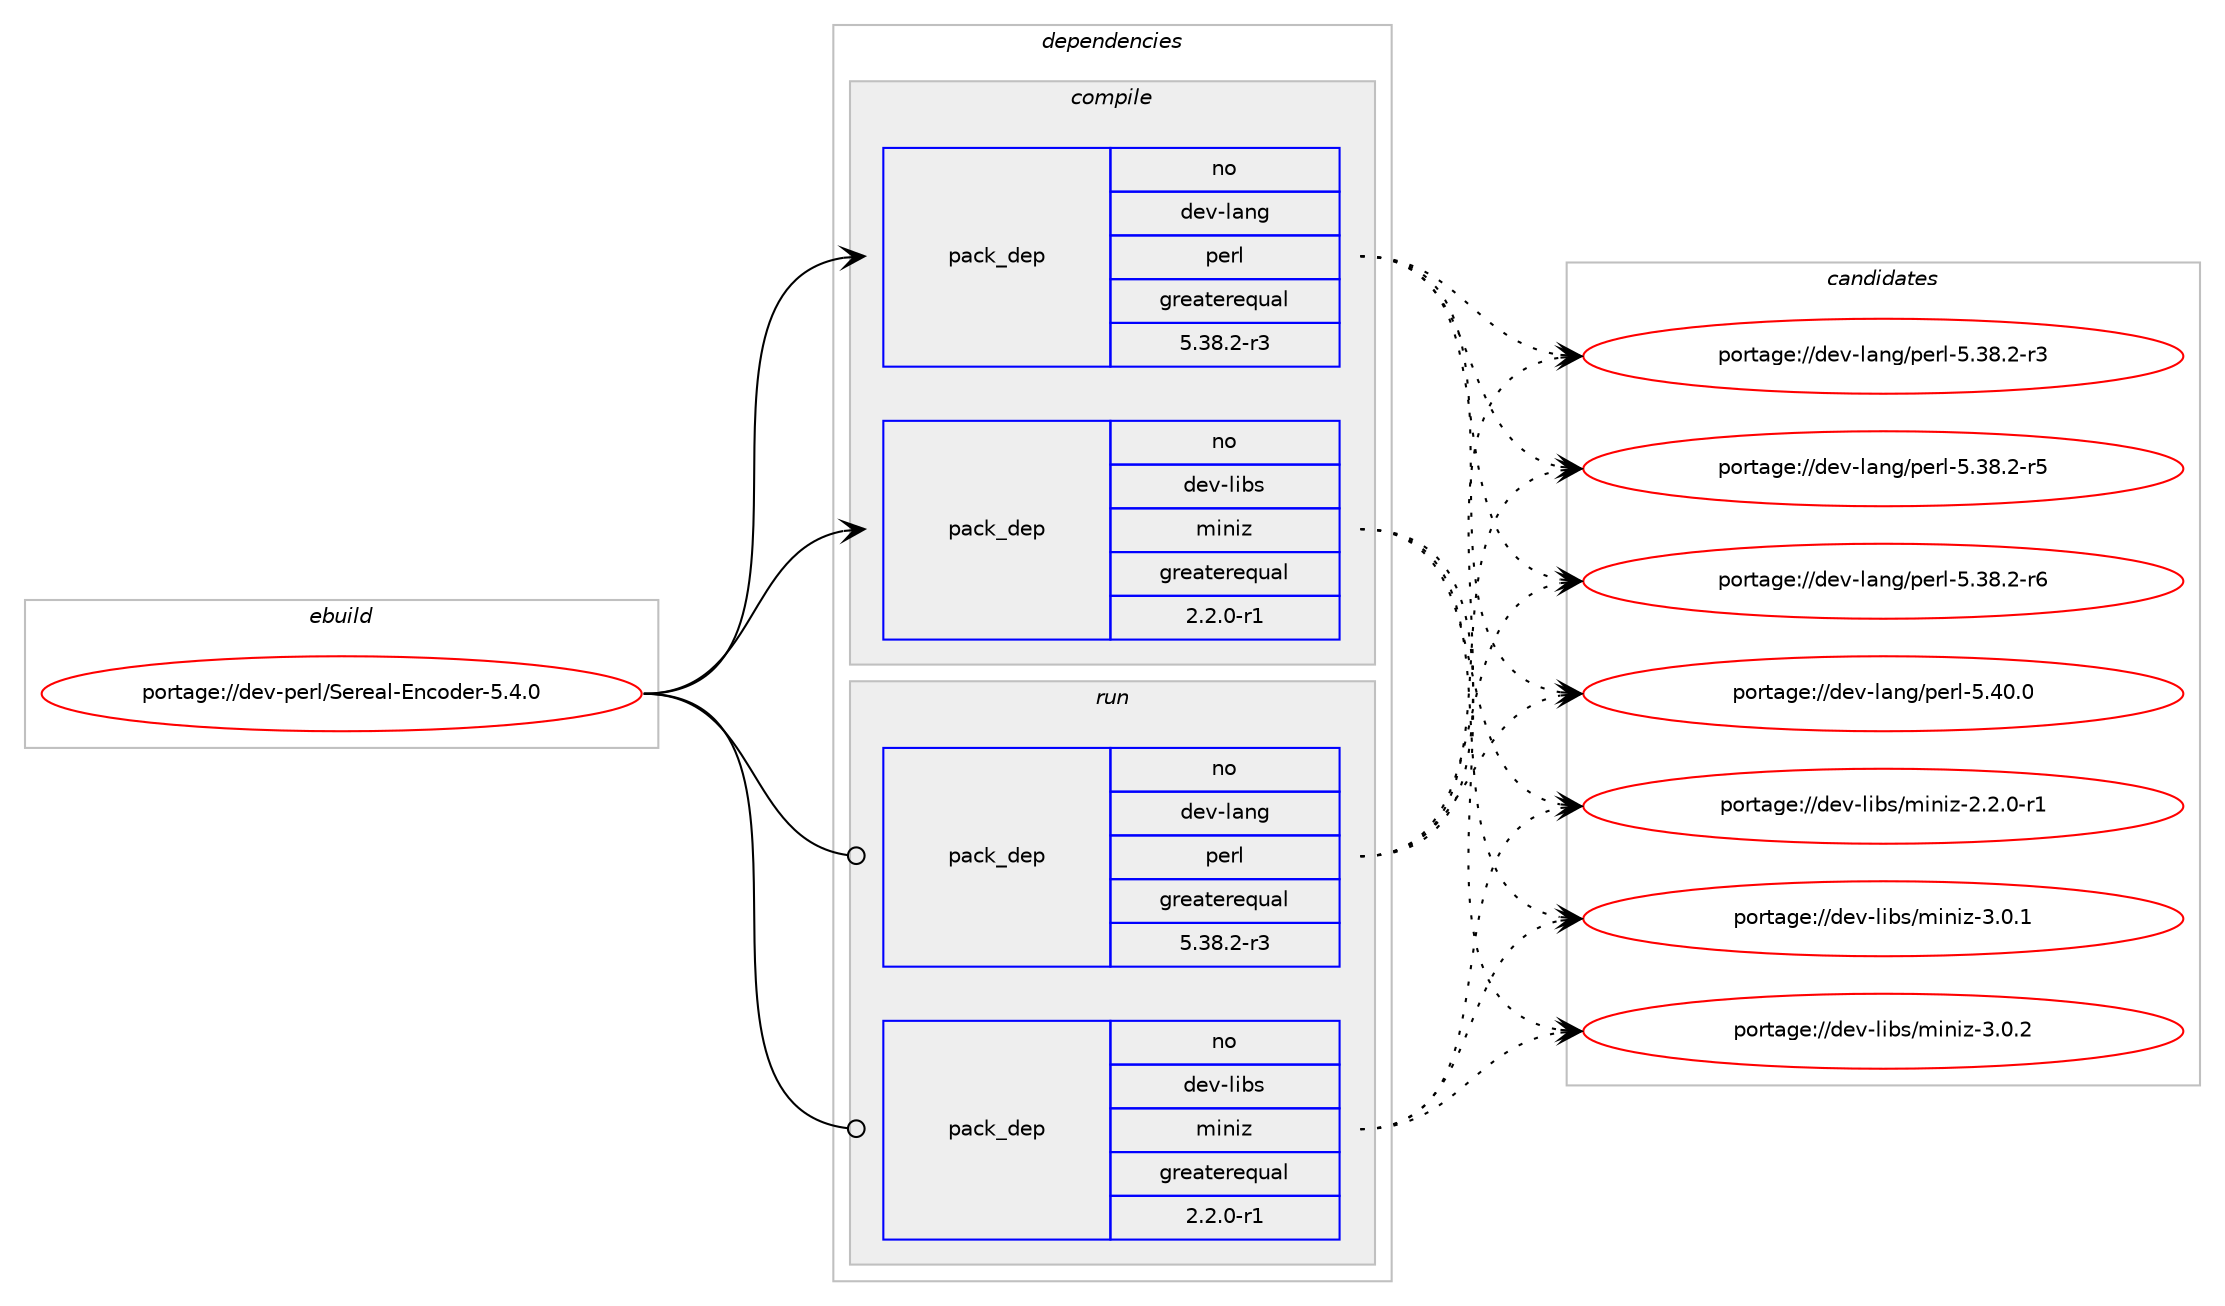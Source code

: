 digraph prolog {

# *************
# Graph options
# *************

newrank=true;
concentrate=true;
compound=true;
graph [rankdir=LR,fontname=Helvetica,fontsize=10,ranksep=1.5];#, ranksep=2.5, nodesep=0.2];
edge  [arrowhead=vee];
node  [fontname=Helvetica,fontsize=10];

# **********
# The ebuild
# **********

subgraph cluster_leftcol {
color=gray;
rank=same;
label=<<i>ebuild</i>>;
id [label="portage://dev-perl/Sereal-Encoder-5.4.0", color=red, width=4, href="../dev-perl/Sereal-Encoder-5.4.0.svg"];
}

# ****************
# The dependencies
# ****************

subgraph cluster_midcol {
color=gray;
label=<<i>dependencies</i>>;
subgraph cluster_compile {
fillcolor="#eeeeee";
style=filled;
label=<<i>compile</i>>;
# *** BEGIN UNKNOWN DEPENDENCY TYPE (TODO) ***
# id -> package_dependency(portage://dev-perl/Sereal-Encoder-5.4.0,install,no,app-arch,csnappy,none,[,,],any_same_slot,[])
# *** END UNKNOWN DEPENDENCY TYPE (TODO) ***

# *** BEGIN UNKNOWN DEPENDENCY TYPE (TODO) ***
# id -> package_dependency(portage://dev-perl/Sereal-Encoder-5.4.0,install,no,app-arch,zstd,none,[,,],any_same_slot,[])
# *** END UNKNOWN DEPENDENCY TYPE (TODO) ***

subgraph pack38036 {
dependency68377 [label=<<TABLE BORDER="0" CELLBORDER="1" CELLSPACING="0" CELLPADDING="4" WIDTH="220"><TR><TD ROWSPAN="6" CELLPADDING="30">pack_dep</TD></TR><TR><TD WIDTH="110">no</TD></TR><TR><TD>dev-lang</TD></TR><TR><TD>perl</TD></TR><TR><TD>greaterequal</TD></TR><TR><TD>5.38.2-r3</TD></TR></TABLE>>, shape=none, color=blue];
}
id:e -> dependency68377:w [weight=20,style="solid",arrowhead="vee"];
subgraph pack38037 {
dependency68378 [label=<<TABLE BORDER="0" CELLBORDER="1" CELLSPACING="0" CELLPADDING="4" WIDTH="220"><TR><TD ROWSPAN="6" CELLPADDING="30">pack_dep</TD></TR><TR><TD WIDTH="110">no</TD></TR><TR><TD>dev-libs</TD></TR><TR><TD>miniz</TD></TR><TR><TD>greaterequal</TD></TR><TR><TD>2.2.0-r1</TD></TR></TABLE>>, shape=none, color=blue];
}
id:e -> dependency68378:w [weight=20,style="solid",arrowhead="vee"];
}
subgraph cluster_compileandrun {
fillcolor="#eeeeee";
style=filled;
label=<<i>compile and run</i>>;
}
subgraph cluster_run {
fillcolor="#eeeeee";
style=filled;
label=<<i>run</i>>;
# *** BEGIN UNKNOWN DEPENDENCY TYPE (TODO) ***
# id -> package_dependency(portage://dev-perl/Sereal-Encoder-5.4.0,run,no,app-arch,csnappy,none,[,,],any_same_slot,[])
# *** END UNKNOWN DEPENDENCY TYPE (TODO) ***

# *** BEGIN UNKNOWN DEPENDENCY TYPE (TODO) ***
# id -> package_dependency(portage://dev-perl/Sereal-Encoder-5.4.0,run,no,app-arch,zstd,none,[,,],any_same_slot,[])
# *** END UNKNOWN DEPENDENCY TYPE (TODO) ***

subgraph pack38038 {
dependency68379 [label=<<TABLE BORDER="0" CELLBORDER="1" CELLSPACING="0" CELLPADDING="4" WIDTH="220"><TR><TD ROWSPAN="6" CELLPADDING="30">pack_dep</TD></TR><TR><TD WIDTH="110">no</TD></TR><TR><TD>dev-lang</TD></TR><TR><TD>perl</TD></TR><TR><TD>greaterequal</TD></TR><TR><TD>5.38.2-r3</TD></TR></TABLE>>, shape=none, color=blue];
}
id:e -> dependency68379:w [weight=20,style="solid",arrowhead="odot"];
# *** BEGIN UNKNOWN DEPENDENCY TYPE (TODO) ***
# id -> package_dependency(portage://dev-perl/Sereal-Encoder-5.4.0,run,no,dev-lang,perl,none,[,,],any_same_slot,[])
# *** END UNKNOWN DEPENDENCY TYPE (TODO) ***

subgraph pack38039 {
dependency68380 [label=<<TABLE BORDER="0" CELLBORDER="1" CELLSPACING="0" CELLPADDING="4" WIDTH="220"><TR><TD ROWSPAN="6" CELLPADDING="30">pack_dep</TD></TR><TR><TD WIDTH="110">no</TD></TR><TR><TD>dev-libs</TD></TR><TR><TD>miniz</TD></TR><TR><TD>greaterequal</TD></TR><TR><TD>2.2.0-r1</TD></TR></TABLE>>, shape=none, color=blue];
}
id:e -> dependency68380:w [weight=20,style="solid",arrowhead="odot"];
# *** BEGIN UNKNOWN DEPENDENCY TYPE (TODO) ***
# id -> package_dependency(portage://dev-perl/Sereal-Encoder-5.4.0,run,no,virtual,perl-XSLoader,none,[,,],[],[])
# *** END UNKNOWN DEPENDENCY TYPE (TODO) ***

}
}

# **************
# The candidates
# **************

subgraph cluster_choices {
rank=same;
color=gray;
label=<<i>candidates</i>>;

subgraph choice38036 {
color=black;
nodesep=1;
choice100101118451089711010347112101114108455346515646504511451 [label="portage://dev-lang/perl-5.38.2-r3", color=red, width=4,href="../dev-lang/perl-5.38.2-r3.svg"];
choice100101118451089711010347112101114108455346515646504511453 [label="portage://dev-lang/perl-5.38.2-r5", color=red, width=4,href="../dev-lang/perl-5.38.2-r5.svg"];
choice100101118451089711010347112101114108455346515646504511454 [label="portage://dev-lang/perl-5.38.2-r6", color=red, width=4,href="../dev-lang/perl-5.38.2-r6.svg"];
choice10010111845108971101034711210111410845534652484648 [label="portage://dev-lang/perl-5.40.0", color=red, width=4,href="../dev-lang/perl-5.40.0.svg"];
dependency68377:e -> choice100101118451089711010347112101114108455346515646504511451:w [style=dotted,weight="100"];
dependency68377:e -> choice100101118451089711010347112101114108455346515646504511453:w [style=dotted,weight="100"];
dependency68377:e -> choice100101118451089711010347112101114108455346515646504511454:w [style=dotted,weight="100"];
dependency68377:e -> choice10010111845108971101034711210111410845534652484648:w [style=dotted,weight="100"];
}
subgraph choice38037 {
color=black;
nodesep=1;
choice1001011184510810598115471091051101051224550465046484511449 [label="portage://dev-libs/miniz-2.2.0-r1", color=red, width=4,href="../dev-libs/miniz-2.2.0-r1.svg"];
choice100101118451081059811547109105110105122455146484649 [label="portage://dev-libs/miniz-3.0.1", color=red, width=4,href="../dev-libs/miniz-3.0.1.svg"];
choice100101118451081059811547109105110105122455146484650 [label="portage://dev-libs/miniz-3.0.2", color=red, width=4,href="../dev-libs/miniz-3.0.2.svg"];
dependency68378:e -> choice1001011184510810598115471091051101051224550465046484511449:w [style=dotted,weight="100"];
dependency68378:e -> choice100101118451081059811547109105110105122455146484649:w [style=dotted,weight="100"];
dependency68378:e -> choice100101118451081059811547109105110105122455146484650:w [style=dotted,weight="100"];
}
subgraph choice38038 {
color=black;
nodesep=1;
choice100101118451089711010347112101114108455346515646504511451 [label="portage://dev-lang/perl-5.38.2-r3", color=red, width=4,href="../dev-lang/perl-5.38.2-r3.svg"];
choice100101118451089711010347112101114108455346515646504511453 [label="portage://dev-lang/perl-5.38.2-r5", color=red, width=4,href="../dev-lang/perl-5.38.2-r5.svg"];
choice100101118451089711010347112101114108455346515646504511454 [label="portage://dev-lang/perl-5.38.2-r6", color=red, width=4,href="../dev-lang/perl-5.38.2-r6.svg"];
choice10010111845108971101034711210111410845534652484648 [label="portage://dev-lang/perl-5.40.0", color=red, width=4,href="../dev-lang/perl-5.40.0.svg"];
dependency68379:e -> choice100101118451089711010347112101114108455346515646504511451:w [style=dotted,weight="100"];
dependency68379:e -> choice100101118451089711010347112101114108455346515646504511453:w [style=dotted,weight="100"];
dependency68379:e -> choice100101118451089711010347112101114108455346515646504511454:w [style=dotted,weight="100"];
dependency68379:e -> choice10010111845108971101034711210111410845534652484648:w [style=dotted,weight="100"];
}
subgraph choice38039 {
color=black;
nodesep=1;
choice1001011184510810598115471091051101051224550465046484511449 [label="portage://dev-libs/miniz-2.2.0-r1", color=red, width=4,href="../dev-libs/miniz-2.2.0-r1.svg"];
choice100101118451081059811547109105110105122455146484649 [label="portage://dev-libs/miniz-3.0.1", color=red, width=4,href="../dev-libs/miniz-3.0.1.svg"];
choice100101118451081059811547109105110105122455146484650 [label="portage://dev-libs/miniz-3.0.2", color=red, width=4,href="../dev-libs/miniz-3.0.2.svg"];
dependency68380:e -> choice1001011184510810598115471091051101051224550465046484511449:w [style=dotted,weight="100"];
dependency68380:e -> choice100101118451081059811547109105110105122455146484649:w [style=dotted,weight="100"];
dependency68380:e -> choice100101118451081059811547109105110105122455146484650:w [style=dotted,weight="100"];
}
}

}
